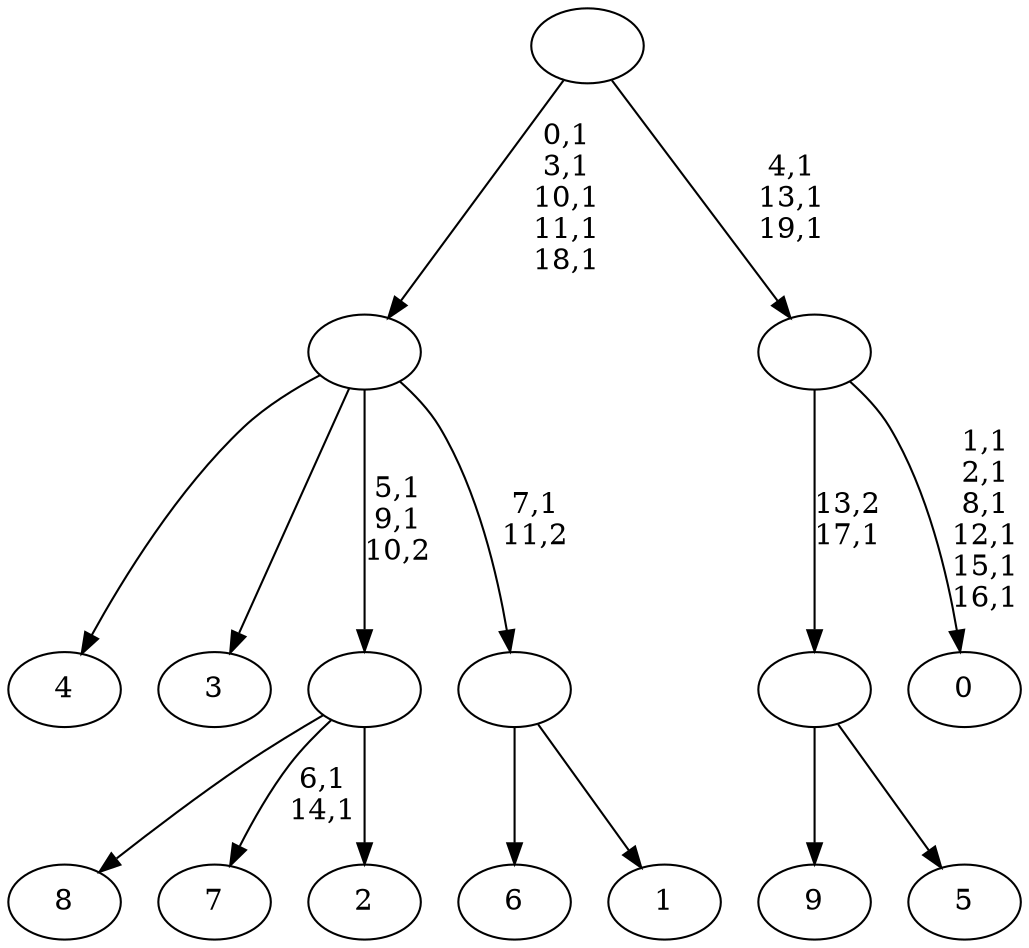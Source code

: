 digraph T {
	30 [label="9"]
	29 [label="8"]
	28 [label="7"]
	25 [label="6"]
	24 [label="5"]
	23 [label=""]
	22 [label="4"]
	21 [label="3"]
	20 [label="2"]
	19 [label=""]
	17 [label="1"]
	16 [label=""]
	15 [label=""]
	10 [label="0"]
	3 [label=""]
	0 [label=""]
	23 -> 30 [label=""]
	23 -> 24 [label=""]
	19 -> 28 [label="6,1\n14,1"]
	19 -> 29 [label=""]
	19 -> 20 [label=""]
	16 -> 25 [label=""]
	16 -> 17 [label=""]
	15 -> 19 [label="5,1\n9,1\n10,2"]
	15 -> 22 [label=""]
	15 -> 21 [label=""]
	15 -> 16 [label="7,1\n11,2"]
	3 -> 10 [label="1,1\n2,1\n8,1\n12,1\n15,1\n16,1"]
	3 -> 23 [label="13,2\n17,1"]
	0 -> 3 [label="4,1\n13,1\n19,1"]
	0 -> 15 [label="0,1\n3,1\n10,1\n11,1\n18,1"]
}
